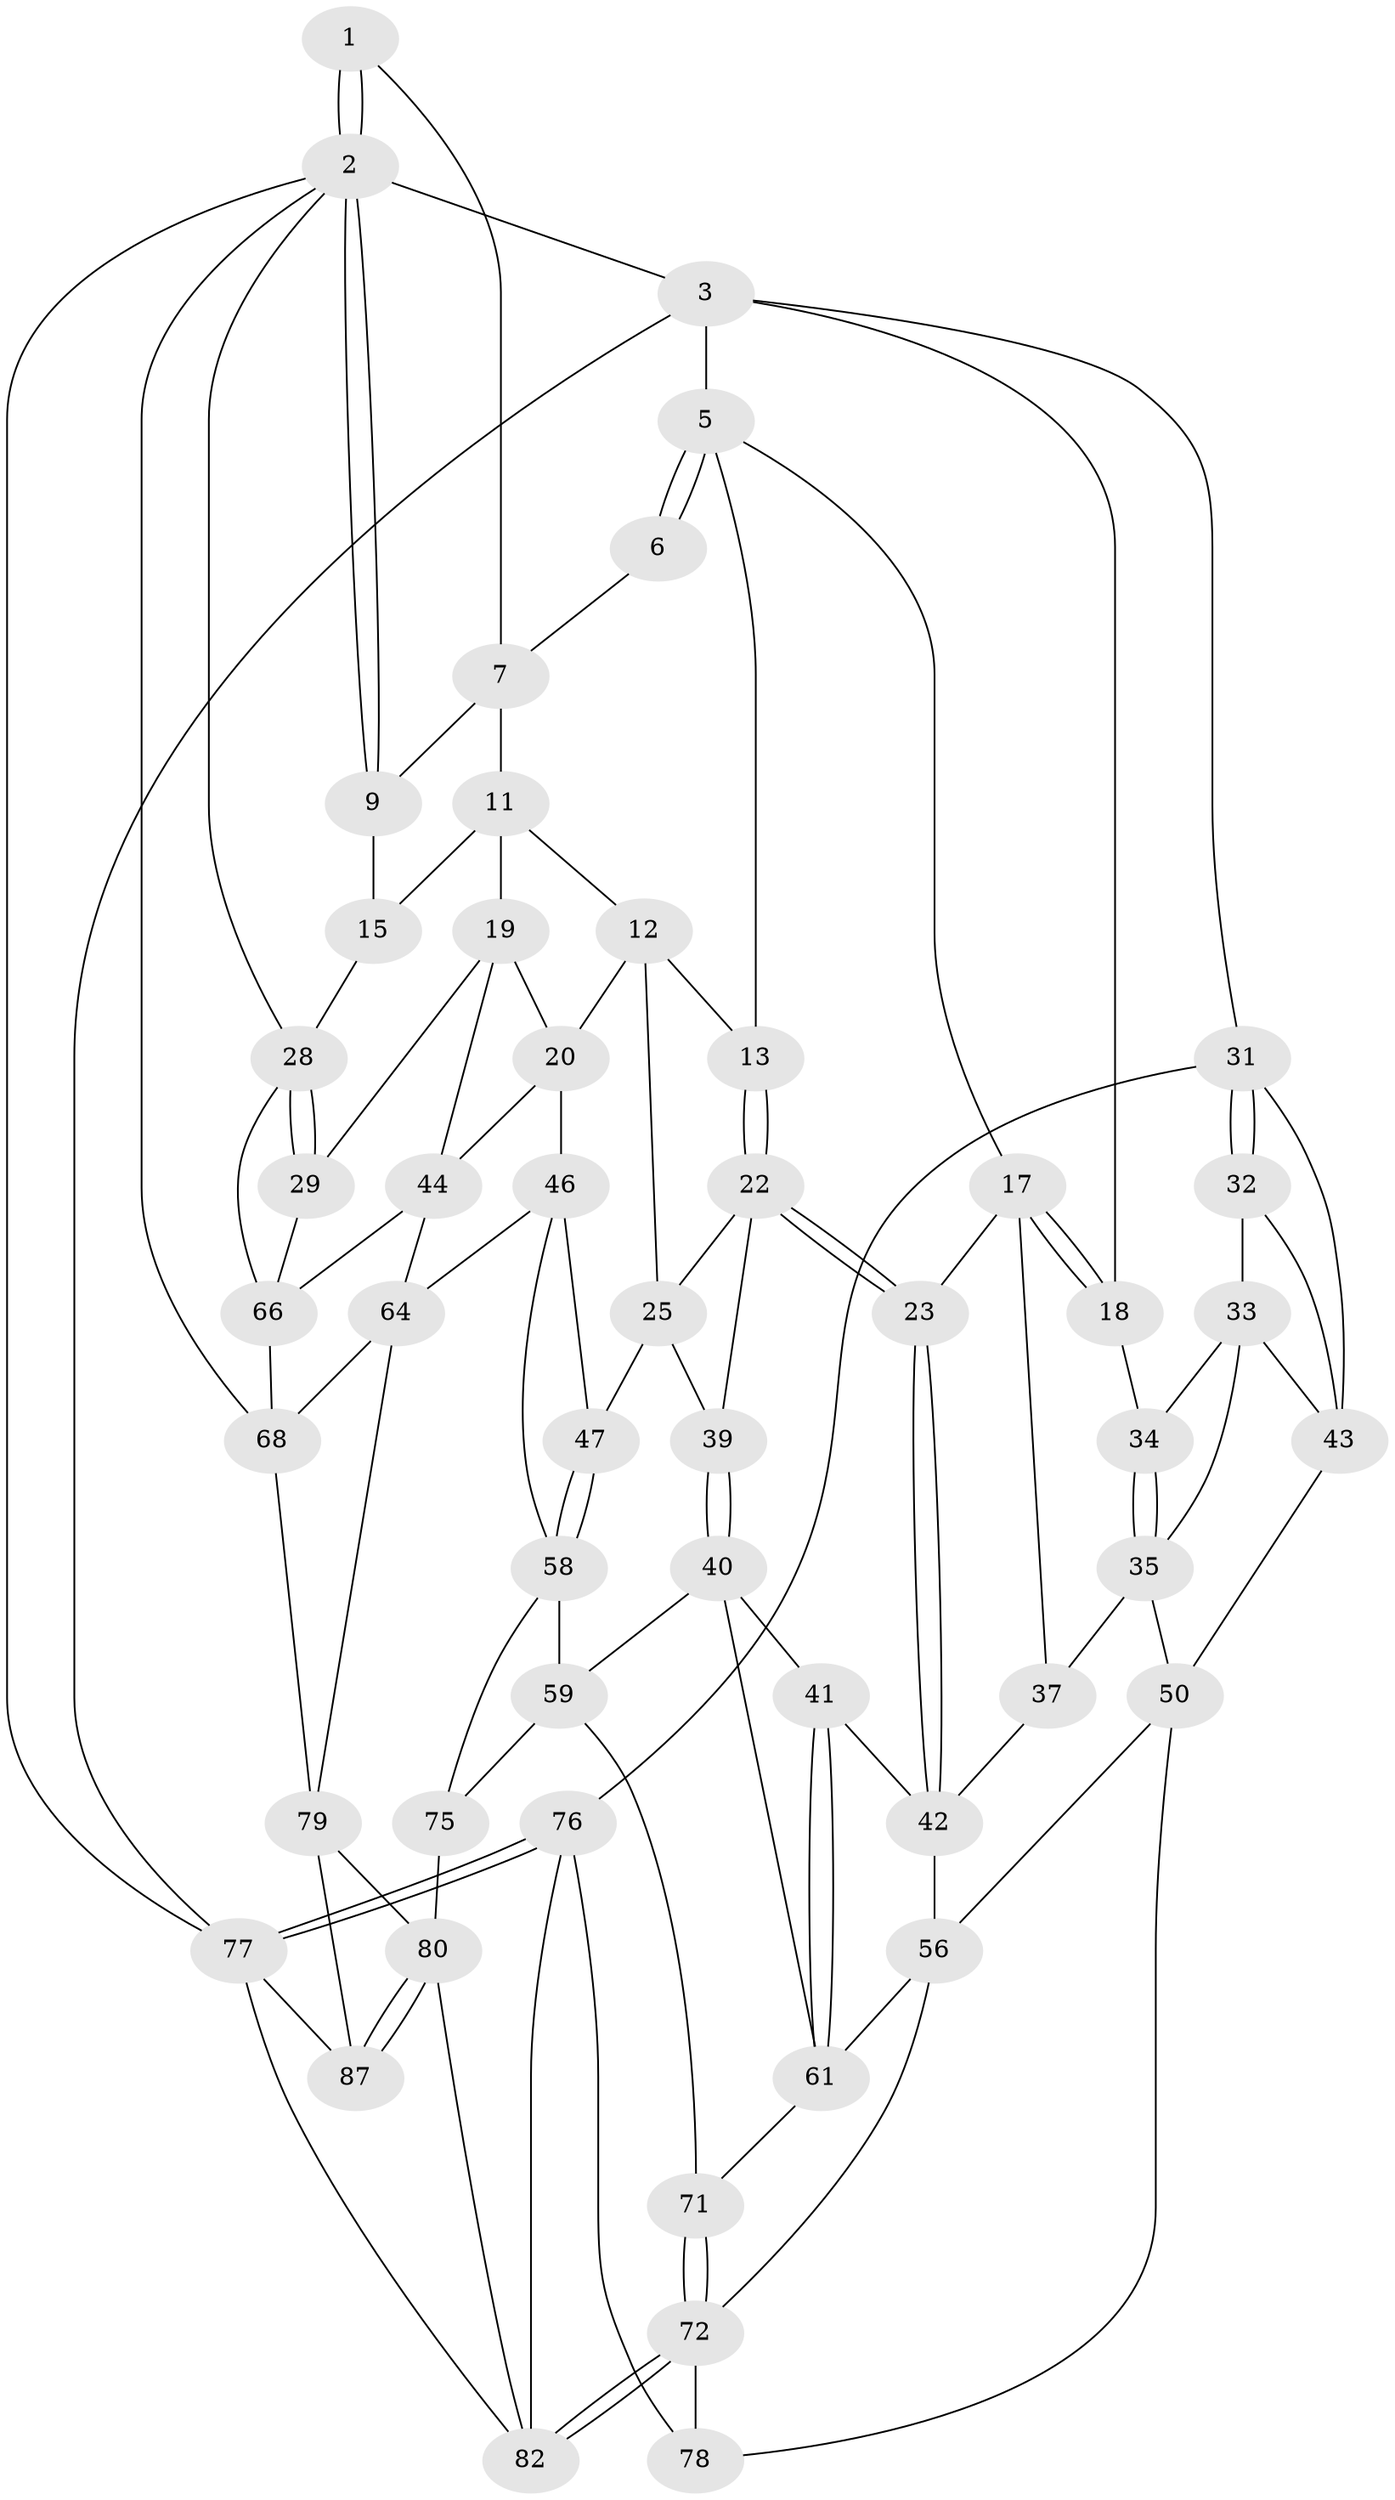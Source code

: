// Generated by graph-tools (version 1.1) at 2025/52/02/27/25 19:52:38]
// undirected, 52 vertices, 113 edges
graph export_dot {
graph [start="1"]
  node [color=gray90,style=filled];
  1 [pos="+0.8137181537014165+0"];
  2 [pos="+1+0",super="+54"];
  3 [pos="+0+0",super="+4"];
  5 [pos="+0.4140184187924245+0",super="+14"];
  6 [pos="+0.6054086484989095+0"];
  7 [pos="+0.8012673235645497+0",super="+8"];
  9 [pos="+1+0",super="+10"];
  11 [pos="+0.6623164607348095+0.08556619081120047",super="+16"];
  12 [pos="+0.6102853070729299+0.10529860082088226",super="+21"];
  13 [pos="+0.4967685891758682+0.07463471259773849"];
  15 [pos="+0.8213783353467116+0.126990878380485",super="+27"];
  17 [pos="+0.2540626035668434+0.22666630049535252",super="+24"];
  18 [pos="+0.19216422755631507+0.19378241823888379"];
  19 [pos="+0.8080975026404165+0.19215817218093703",super="+30"];
  20 [pos="+0.7391965093596942+0.2689120321175589",super="+45"];
  22 [pos="+0.48328489067239233+0.23430699881910483",super="+26"];
  23 [pos="+0.45189027070913024+0.25331766334455413"];
  25 [pos="+0.6661447157820722+0.2947383918926819",super="+48"];
  28 [pos="+1+0.30055807510766197",super="+55"];
  29 [pos="+1+0.31076271309903947"];
  31 [pos="+0+0.13150422386670588",super="+53"];
  32 [pos="+0+0.1984895517084126"];
  33 [pos="+0.016873115603121148+0.20340763212558002",super="+36"];
  34 [pos="+0.18003643854859575+0.19858578455392087"];
  35 [pos="+0.13271437099786315+0.36598573609408286",super="+38"];
  37 [pos="+0.3056986170271828+0.3742369825224383"];
  39 [pos="+0.5259781555811853+0.43343998261822914"];
  40 [pos="+0.5212306961588903+0.4369344983776548",super="+60"];
  41 [pos="+0.5032641998676095+0.439255876592984"];
  42 [pos="+0.463209306574723+0.41935301419119037",super="+49"];
  43 [pos="+0.0493652496961794+0.4020939213826624",super="+52"];
  44 [pos="+0.8512292844675582+0.42525887195866424",super="+63"];
  46 [pos="+0.8048712136594891+0.45586016937342105",super="+65"];
  47 [pos="+0.6813311398145685+0.4767588435757478"];
  50 [pos="+0.13372956789873702+0.5547741618545553",super="+51"];
  56 [pos="+0.33236959902473023+0.5344336038517034",super="+57"];
  58 [pos="+0.6627546439136485+0.5520082383999498",super="+70"];
  59 [pos="+0.6585551151875331+0.5545654908565802",super="+74"];
  61 [pos="+0.46065188870264595+0.537629461599119",super="+62"];
  64 [pos="+0.8330998545863425+0.6601432325770156",super="+69"];
  66 [pos="+0.9315423743561811+0.5157573071669677",super="+67"];
  68 [pos="+0.9075548071330567+0.690766360459644",super="+85"];
  71 [pos="+0.500950059799975+0.5954347602403809"];
  72 [pos="+0.37057842125840773+0.6894927273734233",super="+73"];
  75 [pos="+0.5947053812641184+0.735191573228211"];
  76 [pos="+0+0.9612296641565673",super="+84"];
  77 [pos="+0+1",super="+88"];
  78 [pos="+0.20431809597002124+0.7600152009608417"];
  79 [pos="+0.8189721038366925+0.7059812973844615",super="+86"];
  80 [pos="+0.6712985202215085+0.799182700057069",super="+81"];
  82 [pos="+0.4650495024734848+0.8223394779490657",super="+83"];
  87 [pos="+0.8376774239328967+1"];
  1 -- 2;
  1 -- 2;
  1 -- 7;
  2 -- 3;
  2 -- 9;
  2 -- 9;
  2 -- 77;
  2 -- 28;
  2 -- 68;
  3 -- 31;
  3 -- 77;
  3 -- 18;
  3 -- 5;
  5 -- 6;
  5 -- 6;
  5 -- 17;
  5 -- 13;
  6 -- 7;
  7 -- 9;
  7 -- 11;
  9 -- 15 [weight=2];
  11 -- 12;
  11 -- 19;
  11 -- 15;
  12 -- 13;
  12 -- 25;
  12 -- 20;
  13 -- 22;
  13 -- 22;
  15 -- 28;
  17 -- 18;
  17 -- 18;
  17 -- 37;
  17 -- 23;
  18 -- 34;
  19 -- 20;
  19 -- 44;
  19 -- 29;
  20 -- 46;
  20 -- 44;
  22 -- 23;
  22 -- 23;
  22 -- 25;
  22 -- 39;
  23 -- 42;
  23 -- 42;
  25 -- 47;
  25 -- 39;
  28 -- 29;
  28 -- 29;
  28 -- 66;
  29 -- 66;
  31 -- 32;
  31 -- 32;
  31 -- 43;
  31 -- 76;
  32 -- 33;
  32 -- 43;
  33 -- 34;
  33 -- 35;
  33 -- 43;
  34 -- 35;
  34 -- 35;
  35 -- 50;
  35 -- 37;
  37 -- 42;
  39 -- 40;
  39 -- 40;
  40 -- 41;
  40 -- 59;
  40 -- 61;
  41 -- 42;
  41 -- 61;
  41 -- 61;
  42 -- 56;
  43 -- 50;
  44 -- 64;
  44 -- 66;
  46 -- 47;
  46 -- 64;
  46 -- 58;
  47 -- 58;
  47 -- 58;
  50 -- 56;
  50 -- 78;
  56 -- 61;
  56 -- 72;
  58 -- 59;
  58 -- 75;
  59 -- 75;
  59 -- 71;
  61 -- 71;
  64 -- 68;
  64 -- 79;
  66 -- 68;
  68 -- 79;
  71 -- 72;
  71 -- 72;
  72 -- 82;
  72 -- 82;
  72 -- 78;
  75 -- 80;
  76 -- 77;
  76 -- 77;
  76 -- 78;
  76 -- 82;
  77 -- 87;
  77 -- 82;
  79 -- 80;
  79 -- 87;
  80 -- 87;
  80 -- 87;
  80 -- 82;
}
